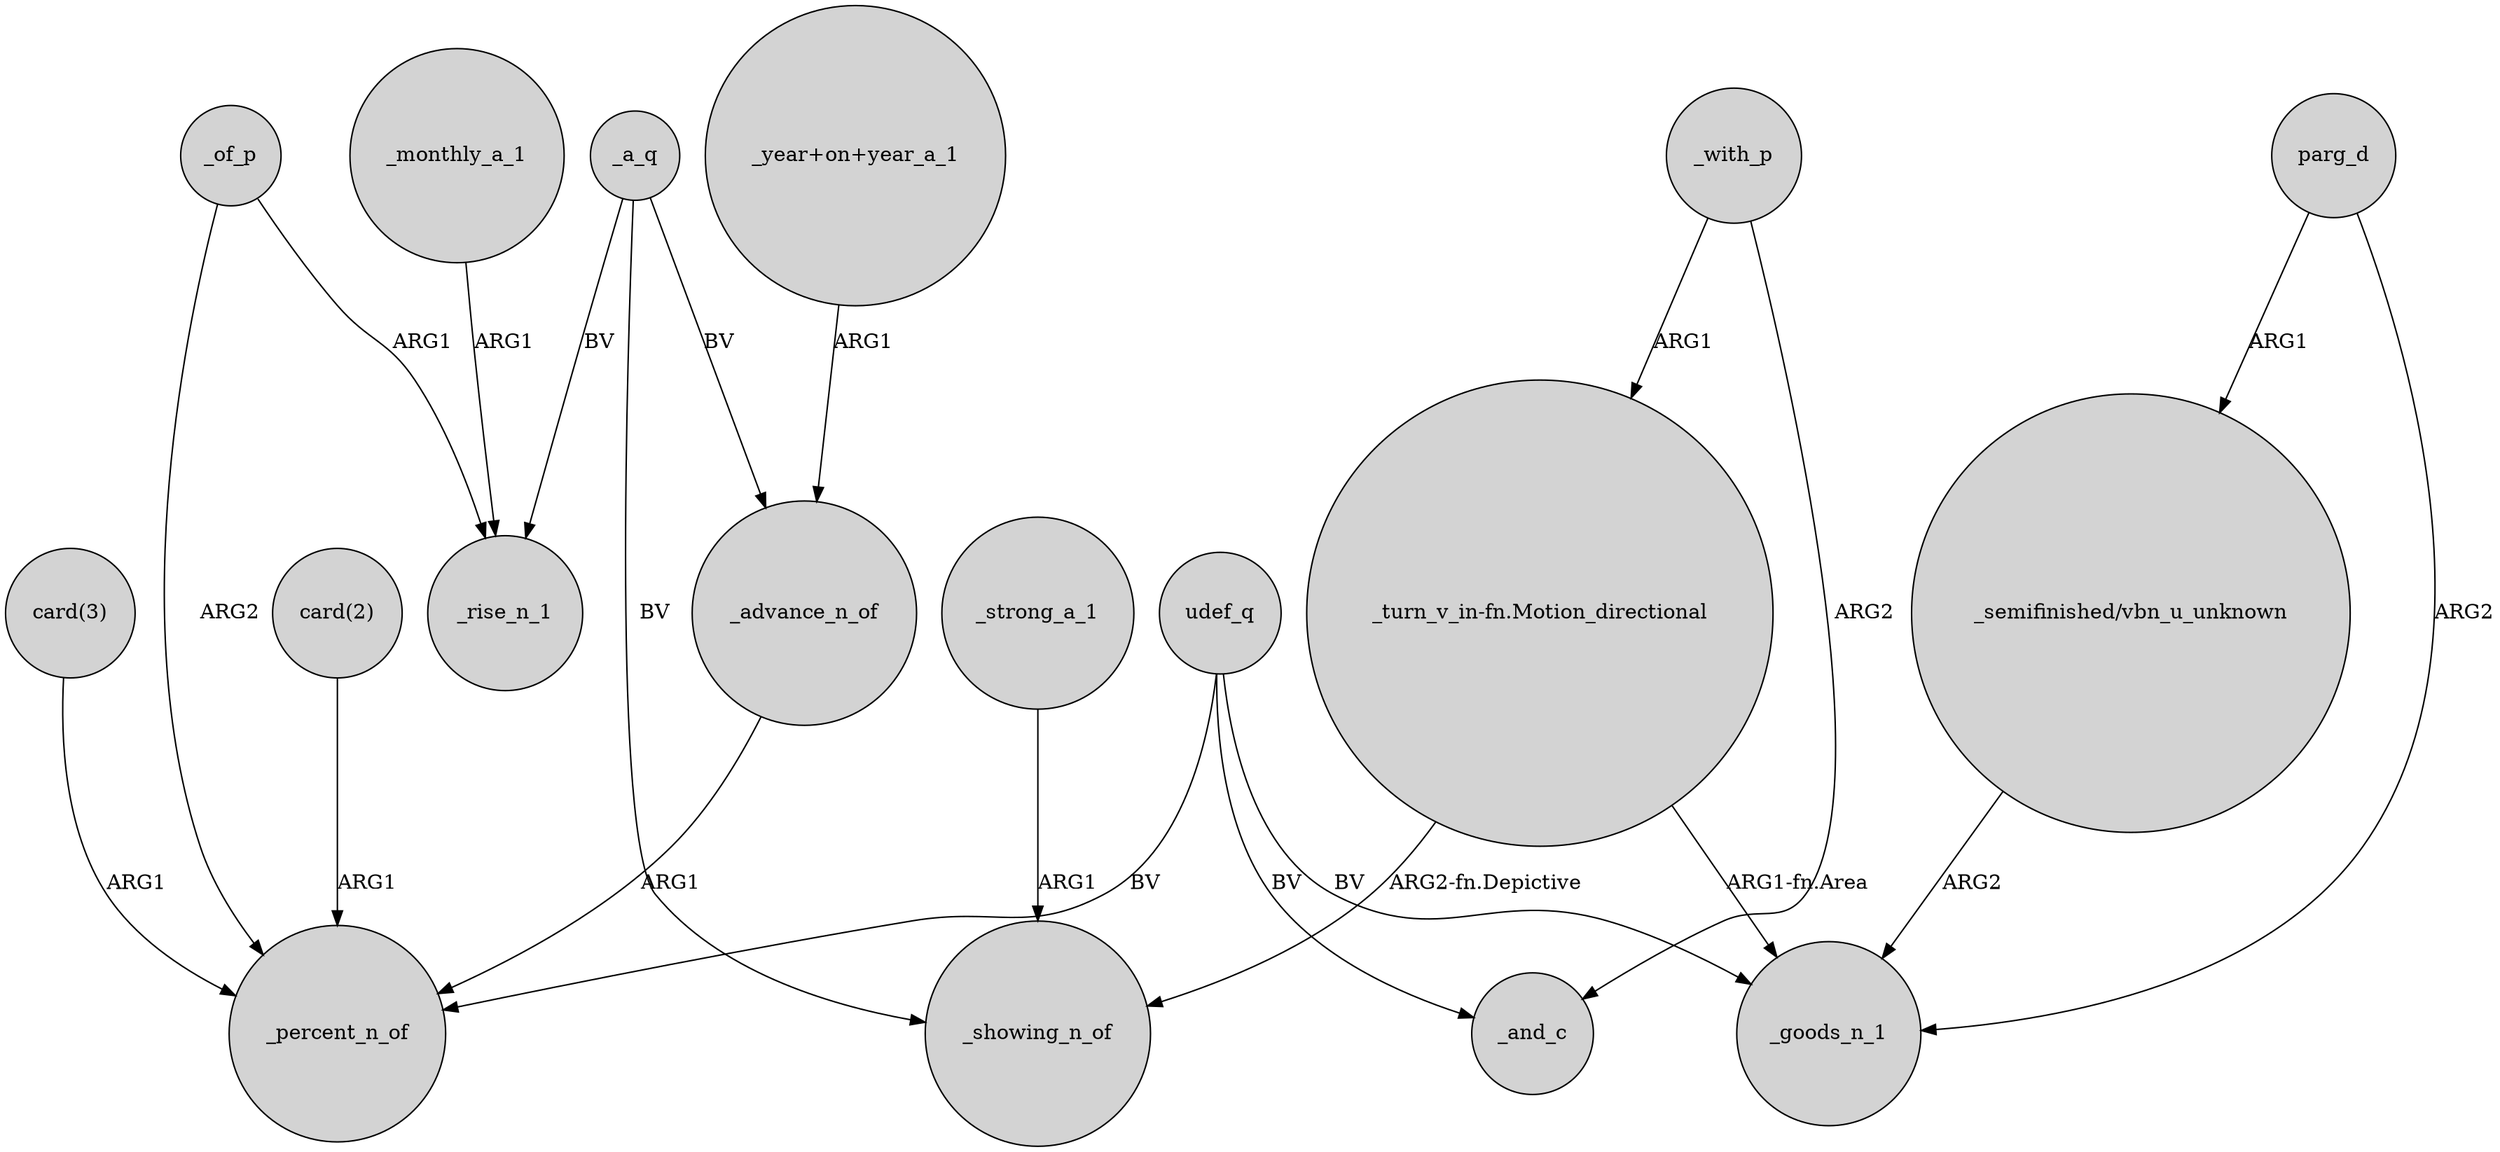 digraph {
	node [shape=circle style=filled]
	_a_q -> _rise_n_1 [label=BV]
	"_year+on+year_a_1" -> _advance_n_of [label=ARG1]
	"card(3)" -> _percent_n_of [label=ARG1]
	_a_q -> _advance_n_of [label=BV]
	udef_q -> _and_c [label=BV]
	_strong_a_1 -> _showing_n_of [label=ARG1]
	_with_p -> "_turn_v_in-fn.Motion_directional" [label=ARG1]
	_advance_n_of -> _percent_n_of [label=ARG1]
	udef_q -> _percent_n_of [label=BV]
	"_semifinished/vbn_u_unknown" -> _goods_n_1 [label=ARG2]
	_with_p -> _and_c [label=ARG2]
	parg_d -> _goods_n_1 [label=ARG2]
	udef_q -> _goods_n_1 [label=BV]
	"_turn_v_in-fn.Motion_directional" -> _showing_n_of [label="ARG2-fn.Depictive"]
	"card(2)" -> _percent_n_of [label=ARG1]
	_of_p -> _rise_n_1 [label=ARG1]
	"_turn_v_in-fn.Motion_directional" -> _goods_n_1 [label="ARG1-fn.Area"]
	_a_q -> _showing_n_of [label=BV]
	_monthly_a_1 -> _rise_n_1 [label=ARG1]
	_of_p -> _percent_n_of [label=ARG2]
	parg_d -> "_semifinished/vbn_u_unknown" [label=ARG1]
}
